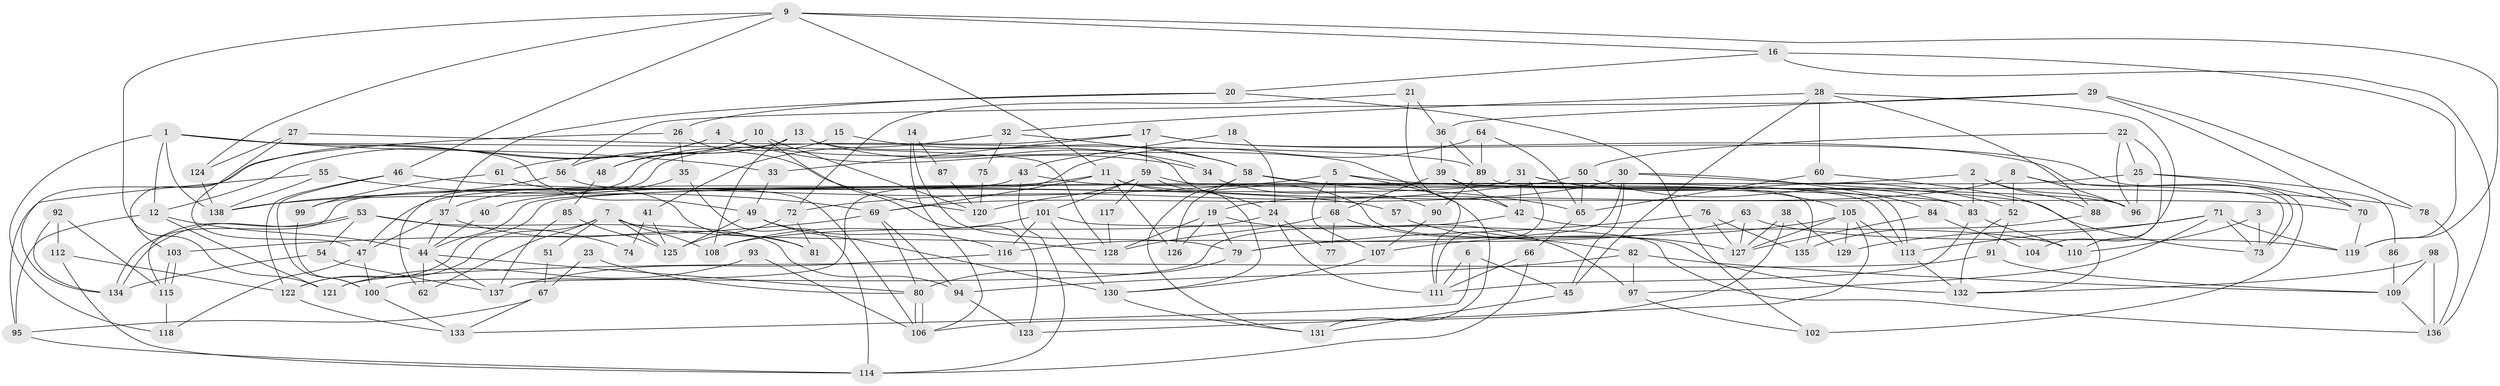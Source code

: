 // Generated by graph-tools (version 1.1) at 2025/11/02/27/25 16:11:21]
// undirected, 138 vertices, 276 edges
graph export_dot {
graph [start="1"]
  node [color=gray90,style=filled];
  1;
  2;
  3;
  4;
  5;
  6;
  7;
  8;
  9;
  10;
  11;
  12;
  13;
  14;
  15;
  16;
  17;
  18;
  19;
  20;
  21;
  22;
  23;
  24;
  25;
  26;
  27;
  28;
  29;
  30;
  31;
  32;
  33;
  34;
  35;
  36;
  37;
  38;
  39;
  40;
  41;
  42;
  43;
  44;
  45;
  46;
  47;
  48;
  49;
  50;
  51;
  52;
  53;
  54;
  55;
  56;
  57;
  58;
  59;
  60;
  61;
  62;
  63;
  64;
  65;
  66;
  67;
  68;
  69;
  70;
  71;
  72;
  73;
  74;
  75;
  76;
  77;
  78;
  79;
  80;
  81;
  82;
  83;
  84;
  85;
  86;
  87;
  88;
  89;
  90;
  91;
  92;
  93;
  94;
  95;
  96;
  97;
  98;
  99;
  100;
  101;
  102;
  103;
  104;
  105;
  106;
  107;
  108;
  109;
  110;
  111;
  112;
  113;
  114;
  115;
  116;
  117;
  118;
  119;
  120;
  121;
  122;
  123;
  124;
  125;
  126;
  127;
  128;
  129;
  130;
  131;
  132;
  133;
  134;
  135;
  136;
  137;
  138;
  1 -- 118;
  1 -- 138;
  1 -- 12;
  1 -- 33;
  1 -- 49;
  1 -- 128;
  2 -- 96;
  2 -- 44;
  2 -- 83;
  2 -- 88;
  3 -- 110;
  3 -- 73;
  4 -- 134;
  4 -- 111;
  4 -- 12;
  4 -- 34;
  5 -- 107;
  5 -- 68;
  5 -- 78;
  5 -- 131;
  5 -- 138;
  6 -- 111;
  6 -- 45;
  6 -- 133;
  7 -- 108;
  7 -- 125;
  7 -- 51;
  7 -- 62;
  7 -- 122;
  7 -- 128;
  8 -- 73;
  8 -- 96;
  8 -- 19;
  8 -- 52;
  9 -- 11;
  9 -- 121;
  9 -- 16;
  9 -- 46;
  9 -- 119;
  9 -- 124;
  10 -- 120;
  10 -- 123;
  10 -- 48;
  10 -- 61;
  11 -- 70;
  11 -- 132;
  11 -- 40;
  11 -- 69;
  11 -- 126;
  12 -- 44;
  12 -- 95;
  12 -- 121;
  13 -- 24;
  13 -- 56;
  13 -- 34;
  13 -- 48;
  13 -- 108;
  14 -- 79;
  14 -- 106;
  14 -- 87;
  15 -- 58;
  15 -- 99;
  16 -- 119;
  16 -- 20;
  16 -- 136;
  17 -- 33;
  17 -- 62;
  17 -- 59;
  17 -- 73;
  17 -- 102;
  18 -- 24;
  18 -- 43;
  19 -- 128;
  19 -- 79;
  19 -- 97;
  19 -- 126;
  20 -- 102;
  20 -- 26;
  20 -- 37;
  21 -- 42;
  21 -- 36;
  21 -- 72;
  22 -- 96;
  22 -- 50;
  22 -- 25;
  22 -- 110;
  23 -- 67;
  23 -- 80;
  24 -- 111;
  24 -- 108;
  24 -- 77;
  25 -- 122;
  25 -- 70;
  25 -- 86;
  25 -- 96;
  26 -- 103;
  26 -- 35;
  26 -- 120;
  27 -- 124;
  27 -- 89;
  27 -- 47;
  28 -- 60;
  28 -- 45;
  28 -- 32;
  28 -- 88;
  28 -- 104;
  29 -- 78;
  29 -- 70;
  29 -- 36;
  29 -- 56;
  30 -- 79;
  30 -- 69;
  30 -- 45;
  30 -- 73;
  30 -- 84;
  31 -- 105;
  31 -- 47;
  31 -- 42;
  31 -- 52;
  31 -- 111;
  32 -- 58;
  32 -- 41;
  32 -- 75;
  33 -- 49;
  34 -- 90;
  35 -- 37;
  35 -- 114;
  36 -- 89;
  36 -- 39;
  37 -- 47;
  37 -- 44;
  37 -- 81;
  38 -- 127;
  38 -- 106;
  38 -- 129;
  39 -- 68;
  39 -- 42;
  39 -- 135;
  40 -- 44;
  41 -- 125;
  41 -- 74;
  42 -- 100;
  42 -- 110;
  43 -- 83;
  43 -- 114;
  43 -- 115;
  44 -- 62;
  44 -- 80;
  44 -- 137;
  45 -- 131;
  46 -- 122;
  46 -- 57;
  46 -- 100;
  47 -- 100;
  47 -- 118;
  48 -- 85;
  49 -- 130;
  49 -- 116;
  49 -- 125;
  50 -- 72;
  50 -- 83;
  50 -- 65;
  51 -- 67;
  52 -- 91;
  52 -- 132;
  53 -- 94;
  53 -- 134;
  53 -- 134;
  53 -- 54;
  53 -- 74;
  54 -- 137;
  54 -- 134;
  55 -- 69;
  55 -- 95;
  55 -- 138;
  56 -- 138;
  56 -- 106;
  57 -- 127;
  58 -- 126;
  58 -- 65;
  58 -- 96;
  58 -- 131;
  59 -- 113;
  59 -- 101;
  59 -- 117;
  59 -- 120;
  59 -- 130;
  60 -- 132;
  60 -- 65;
  61 -- 81;
  61 -- 99;
  63 -- 116;
  63 -- 127;
  63 -- 119;
  64 -- 65;
  64 -- 137;
  64 -- 89;
  65 -- 66;
  66 -- 114;
  66 -- 111;
  67 -- 95;
  67 -- 133;
  68 -- 82;
  68 -- 128;
  68 -- 77;
  69 -- 80;
  69 -- 94;
  69 -- 103;
  70 -- 119;
  71 -- 73;
  71 -- 119;
  71 -- 97;
  71 -- 113;
  71 -- 129;
  72 -- 125;
  72 -- 81;
  75 -- 120;
  76 -- 135;
  76 -- 79;
  76 -- 127;
  78 -- 136;
  79 -- 80;
  80 -- 106;
  80 -- 106;
  82 -- 97;
  82 -- 109;
  82 -- 94;
  83 -- 110;
  83 -- 111;
  84 -- 127;
  84 -- 104;
  85 -- 137;
  85 -- 125;
  86 -- 109;
  87 -- 120;
  88 -- 135;
  89 -- 90;
  89 -- 113;
  90 -- 107;
  91 -- 109;
  91 -- 121;
  92 -- 115;
  92 -- 134;
  92 -- 112;
  93 -- 121;
  93 -- 106;
  94 -- 123;
  95 -- 114;
  97 -- 102;
  98 -- 136;
  98 -- 132;
  98 -- 109;
  99 -- 100;
  100 -- 133;
  101 -- 130;
  101 -- 108;
  101 -- 116;
  101 -- 136;
  103 -- 115;
  103 -- 115;
  105 -- 113;
  105 -- 129;
  105 -- 107;
  105 -- 123;
  105 -- 127;
  107 -- 130;
  109 -- 136;
  112 -- 122;
  112 -- 114;
  113 -- 132;
  115 -- 118;
  116 -- 137;
  117 -- 128;
  122 -- 133;
  124 -- 138;
  130 -- 131;
}
